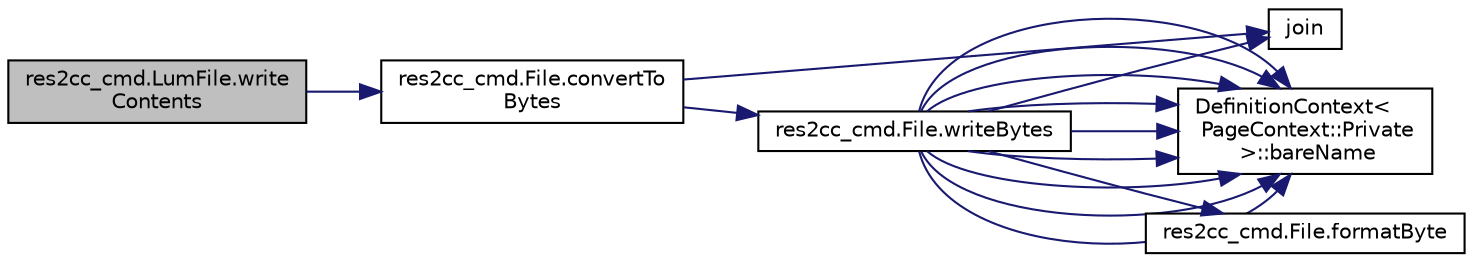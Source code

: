 digraph "res2cc_cmd.LumFile.writeContents"
{
 // LATEX_PDF_SIZE
  edge [fontname="Helvetica",fontsize="10",labelfontname="Helvetica",labelfontsize="10"];
  node [fontname="Helvetica",fontsize="10",shape=record];
  rankdir="LR";
  Node1 [label="res2cc_cmd.LumFile.write\lContents",height=0.2,width=0.4,color="black", fillcolor="grey75", style="filled", fontcolor="black",tooltip=" "];
  Node1 -> Node2 [color="midnightblue",fontsize="10",style="solid",fontname="Helvetica"];
  Node2 [label="res2cc_cmd.File.convertTo\lBytes",height=0.2,width=0.4,color="black", fillcolor="white", style="filled",URL="$classres2cc__cmd_1_1File.html#a9f6432a73ece44e2ce3b50c033971b26",tooltip=" "];
  Node2 -> Node3 [color="midnightblue",fontsize="10",style="solid",fontname="Helvetica"];
  Node3 [label="join",height=0.2,width=0.4,color="black", fillcolor="white", style="filled",URL="$util_8cpp.html#a27784840caff3a70e6dfa44f5341553b",tooltip="create a string where the string in the vector are joined by the given delimiter"];
  Node2 -> Node4 [color="midnightblue",fontsize="10",style="solid",fontname="Helvetica"];
  Node4 [label="res2cc_cmd.File.writeBytes",height=0.2,width=0.4,color="black", fillcolor="white", style="filled",URL="$classres2cc__cmd_1_1File.html#adaa5b0dc35c50cec7cf1c816dda8694a",tooltip=" "];
  Node4 -> Node5 [color="midnightblue",fontsize="10",style="solid",fontname="Helvetica"];
  Node5 [label="DefinitionContext\<\l PageContext::Private\l \>::bareName",height=0.2,width=0.4,color="black", fillcolor="white", style="filled",URL="$classDefinitionContext.html#a60a574a0efd2786ed401f7febf02c84c",tooltip=" "];
  Node4 -> Node5 [color="midnightblue",fontsize="10",style="solid",fontname="Helvetica"];
  Node4 -> Node5 [color="midnightblue",fontsize="10",style="solid",fontname="Helvetica"];
  Node4 -> Node5 [color="midnightblue",fontsize="10",style="solid",fontname="Helvetica"];
  Node4 -> Node5 [color="midnightblue",fontsize="10",style="solid",fontname="Helvetica"];
  Node4 -> Node5 [color="midnightblue",fontsize="10",style="solid",fontname="Helvetica"];
  Node4 -> Node5 [color="midnightblue",fontsize="10",style="solid",fontname="Helvetica"];
  Node4 -> Node5 [color="midnightblue",fontsize="10",style="solid",fontname="Helvetica"];
  Node4 -> Node5 [color="midnightblue",fontsize="10",style="solid",fontname="Helvetica"];
  Node4 -> Node6 [color="midnightblue",fontsize="10",style="solid",fontname="Helvetica"];
  Node6 [label="res2cc_cmd.File.formatByte",height=0.2,width=0.4,color="black", fillcolor="white", style="filled",URL="$classres2cc__cmd_1_1File.html#ac0b99df4d5caba3311d18ae7b08dfd64",tooltip=" "];
  Node4 -> Node3 [color="midnightblue",fontsize="10",style="solid",fontname="Helvetica"];
}

